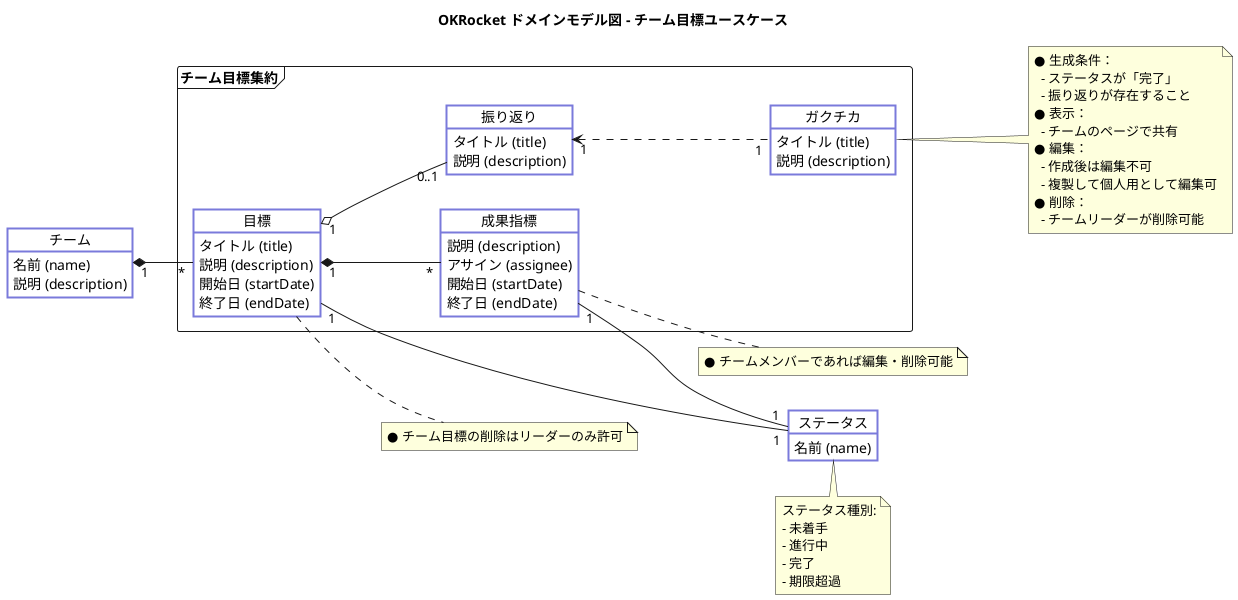 @startuml
title OKRocket ドメインモデル図 - チーム目標ユースケース

left to right direction

skinparam object {
  BackgroundColor #ffffff
  BorderColor #7a7adb
  FontColor #000000
  BorderThickness 2
}

'====== エンティティ ======
object "チーム" as Team {
  名前 (name)
  説明 (description)
}

frame "チーム目標集約" as ObjectiveFrame {
  object "目標" as Objective {
    タイトル (title)
    説明 (description)
    開始日 (startDate)
    終了日 (endDate)
  }

  object "成果指標" as KeyResult {
    説明 (description)
    アサイン (assignee)
    開始日 (startDate)
    終了日 (endDate)
  }

  object "振り返り" as Reflection {
    タイトル (title)
    説明 (description)
  }

  object "ガクチカ" as Gakutika {
    タイトル (title)
    説明 (description)
  }
}

object "ステータス" as Status {
  名前 (name)
}

'====== 関連（多重度と関係の種類） ======
Team "1" *-- "*" Objective
Objective "1" *-- "*" KeyResult
Objective "1" o-- "0..1" Reflection 
KeyResult "1" -- "1" Status
Objective "1" -- "1" Status
Reflection "1" <.. "1" Gakutika

'====== note(ドメインルールの定義) ======
note bottom of Status
  ステータス種別:
  - 未着手
  - 進行中
  - 完了
  - 期限超過
end note

note right of Gakutika
  ● 生成条件：
    - ステータスが「完了」
    - 振り返りが存在すること
  ● 表示：
    - チームのページで共有
  ● 編集：
    - 作成後は編集不可
    - 複製して個人用として編集可
  ● 削除：
    - チームリーダーが削除可能
end note

note right of Objective
  ● チーム目標の削除はリーダーのみ許可
end note

note right of KeyResult
  ● チームメンバーであれば編集・削除可能
end note

@enduml
